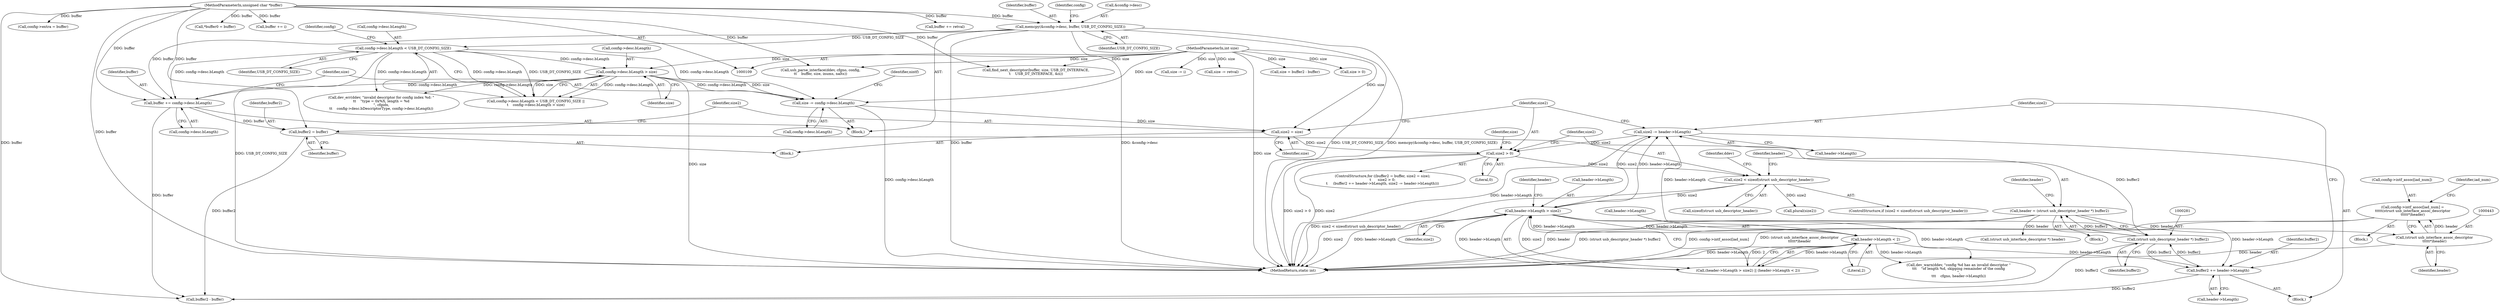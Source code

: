 digraph "0_linux_bd7a3fe770ebd8391d1c7d072ff88e9e76d063eb@array" {
"1000436" [label="(Call,config->intf_assoc[iad_num] =\n\t\t\t\t\t(struct usb_interface_assoc_descriptor\n\t\t\t\t\t*)header)"];
"1000442" [label="(Call,(struct usb_interface_assoc_descriptor\n\t\t\t\t\t*)header)"];
"1000278" [label="(Call,header = (struct usb_descriptor_header *) buffer2)"];
"1000280" [label="(Call,(struct usb_descriptor_header *) buffer2)"];
"1000253" [label="(Call,buffer2 += header->bLength)"];
"1000285" [label="(Call,header->bLength > size2)"];
"1000290" [label="(Call,header->bLength < 2)"];
"1000265" [label="(Call,size2 < sizeof(struct usb_descriptor_header))"];
"1000249" [label="(Call,size2 > 0)"];
"1000258" [label="(Call,size2 -= header->bLength)"];
"1000246" [label="(Call,size2 = size)"];
"1000208" [label="(Call,size -= config->desc.bLength)"];
"1000169" [label="(Call,config->desc.bLength > size)"];
"1000162" [label="(Call,config->desc.bLength < USB_DT_CONFIG_SIZE)"];
"1000145" [label="(Call,memcpy(&config->desc, buffer, USB_DT_CONFIG_SIZE))"];
"1000113" [label="(MethodParameterIn,unsigned char *buffer)"];
"1000114" [label="(MethodParameterIn,int size)"];
"1000243" [label="(Call,buffer2 = buffer)"];
"1000201" [label="(Call,buffer += config->desc.bLength)"];
"1000649" [label="(Call,size -= i)"];
"1000162" [label="(Call,config->desc.bLength < USB_DT_CONFIG_SIZE)"];
"1000202" [label="(Identifier,buffer)"];
"1000287" [label="(Identifier,header)"];
"1000254" [label="(Identifier,buffer2)"];
"1000243" [label="(Call,buffer2 = buffer)"];
"1000210" [label="(Call,config->desc.bLength)"];
"1000157" [label="(Identifier,config)"];
"1000296" [label="(Call,dev_warn(ddev, \"config %d has an invalid descriptor \"\n\t\t\t    \"of length %d, skipping remainder of the config\n\",\n\t\t\t    cfgno, header->bLength))"];
"1000242" [label="(Block,)"];
"1000255" [label="(Call,header->bLength)"];
"1000260" [label="(Call,header->bLength)"];
"1000267" [label="(Call,sizeof(struct usb_descriptor_header))"];
"1000172" [label="(Identifier,config)"];
"1000244" [label="(Identifier,buffer2)"];
"1000203" [label="(Call,config->desc.bLength)"];
"1000251" [label="(Literal,0)"];
"1000168" [label="(Identifier,USB_DT_CONFIG_SIZE)"];
"1000248" [label="(Identifier,size)"];
"1000124" [label="(Call,*buffer0 = buffer)"];
"1000258" [label="(Call,size2 -= header->bLength)"];
"1000146" [label="(Call,&config->desc)"];
"1000435" [label="(Block,)"];
"1000676" [label="(Call,size -= retval)"];
"1000241" [label="(ControlStructure,for ((buffer2 = buffer, size2 = size);\n\t      size2 > 0;\n\t     (buffer2 += header->bLength, size2 -= header->bLength)))"];
"1000175" [label="(Identifier,size)"];
"1000292" [label="(Identifier,header)"];
"1000266" [label="(Identifier,size2)"];
"1000275" [label="(Call,plural(size2))"];
"1000284" [label="(Call,(header->bLength > size2) || (header->bLength < 2))"];
"1000161" [label="(Call,config->desc.bLength < USB_DT_CONFIG_SIZE ||\n\t    config->desc.bLength > size)"];
"1000170" [label="(Call,config->desc.bLength)"];
"1000115" [label="(Block,)"];
"1000646" [label="(Call,buffer += i)"];
"1000286" [label="(Call,header->bLength)"];
"1000673" [label="(Call,buffer += retval)"];
"1000437" [label="(Call,config->intf_assoc[iad_num])"];
"1000113" [label="(MethodParameterIn,unsigned char *buffer)"];
"1000259" [label="(Identifier,size2)"];
"1000315" [label="(Call,(struct usb_interface_descriptor *) header)"];
"1000169" [label="(Call,config->desc.bLength > size)"];
"1000280" [label="(Call,(struct usb_descriptor_header *) buffer2)"];
"1000290" [label="(Call,header->bLength < 2)"];
"1000150" [label="(Identifier,buffer)"];
"1000436" [label="(Call,config->intf_assoc[iad_num] =\n\t\t\t\t\t(struct usb_interface_assoc_descriptor\n\t\t\t\t\t*)header)"];
"1000252" [label="(Block,)"];
"1000265" [label="(Call,size2 < sizeof(struct usb_descriptor_header))"];
"1000289" [label="(Identifier,size2)"];
"1000151" [label="(Identifier,USB_DT_CONFIG_SIZE)"];
"1000294" [label="(Literal,2)"];
"1000446" [label="(Identifier,iad_num)"];
"1000177" [label="(Call,dev_err(ddev, \"invalid descriptor for config index %d: \"\n\t\t    \"type = 0x%X, length = %d\n\", cfgidx,\n\t\t    config->desc.bDescriptorType, config->desc.bLength))"];
"1000245" [label="(Identifier,buffer)"];
"1000249" [label="(Call,size2 > 0)"];
"1000444" [label="(Identifier,header)"];
"1000278" [label="(Call,header = (struct usb_descriptor_header *) buffer2)"];
"1000469" [label="(Call,buffer2 - buffer)"];
"1000279" [label="(Identifier,header)"];
"1000271" [label="(Identifier,ddev)"];
"1000209" [label="(Identifier,size)"];
"1000246" [label="(Call,size2 = size)"];
"1000145" [label="(Call,memcpy(&config->desc, buffer, USB_DT_CONFIG_SIZE))"];
"1000285" [label="(Call,header->bLength > size2)"];
"1000250" [label="(Identifier,size2)"];
"1000201" [label="(Call,buffer += config->desc.bLength)"];
"1000467" [label="(Call,size = buffer2 - buffer)"];
"1000253" [label="(Call,buffer2 += header->bLength)"];
"1000616" [label="(Call,config->extra = buffer)"];
"1000291" [label="(Call,header->bLength)"];
"1000659" [label="(Call,usb_parse_interface(ddev, cfgno, config,\n\t\t    buffer, size, inums, nalts))"];
"1000208" [label="(Call,size -= config->desc.bLength)"];
"1000442" [label="(Call,(struct usb_interface_assoc_descriptor\n\t\t\t\t\t*)header)"];
"1000282" [label="(Identifier,buffer2)"];
"1000216" [label="(Identifier,nintf)"];
"1000114" [label="(MethodParameterIn,int size)"];
"1000264" [label="(ControlStructure,if (size2 < sizeof(struct usb_descriptor_header)))"];
"1000163" [label="(Call,config->desc.bLength)"];
"1000247" [label="(Identifier,size2)"];
"1000468" [label="(Identifier,size)"];
"1000623" [label="(Call,find_next_descriptor(buffer, size, USB_DT_INTERFACE,\n\t    USB_DT_INTERFACE, &n))"];
"1000263" [label="(Block,)"];
"1000749" [label="(MethodReturn,static int)"];
"1000653" [label="(Call,size > 0)"];
"1000436" -> "1000435"  [label="AST: "];
"1000436" -> "1000442"  [label="CFG: "];
"1000437" -> "1000436"  [label="AST: "];
"1000442" -> "1000436"  [label="AST: "];
"1000446" -> "1000436"  [label="CFG: "];
"1000436" -> "1000749"  [label="DDG: (struct usb_interface_assoc_descriptor\n\t\t\t\t\t*)header"];
"1000436" -> "1000749"  [label="DDG: config->intf_assoc[iad_num]"];
"1000442" -> "1000436"  [label="DDG: header"];
"1000442" -> "1000444"  [label="CFG: "];
"1000443" -> "1000442"  [label="AST: "];
"1000444" -> "1000442"  [label="AST: "];
"1000442" -> "1000749"  [label="DDG: header"];
"1000278" -> "1000442"  [label="DDG: header"];
"1000278" -> "1000263"  [label="AST: "];
"1000278" -> "1000280"  [label="CFG: "];
"1000279" -> "1000278"  [label="AST: "];
"1000280" -> "1000278"  [label="AST: "];
"1000287" -> "1000278"  [label="CFG: "];
"1000278" -> "1000749"  [label="DDG: (struct usb_descriptor_header *) buffer2"];
"1000278" -> "1000749"  [label="DDG: header"];
"1000280" -> "1000278"  [label="DDG: buffer2"];
"1000278" -> "1000315"  [label="DDG: header"];
"1000280" -> "1000282"  [label="CFG: "];
"1000281" -> "1000280"  [label="AST: "];
"1000282" -> "1000280"  [label="AST: "];
"1000280" -> "1000253"  [label="DDG: buffer2"];
"1000253" -> "1000280"  [label="DDG: buffer2"];
"1000243" -> "1000280"  [label="DDG: buffer2"];
"1000280" -> "1000469"  [label="DDG: buffer2"];
"1000253" -> "1000252"  [label="AST: "];
"1000253" -> "1000255"  [label="CFG: "];
"1000254" -> "1000253"  [label="AST: "];
"1000255" -> "1000253"  [label="AST: "];
"1000259" -> "1000253"  [label="CFG: "];
"1000285" -> "1000253"  [label="DDG: header->bLength"];
"1000290" -> "1000253"  [label="DDG: header->bLength"];
"1000253" -> "1000469"  [label="DDG: buffer2"];
"1000285" -> "1000284"  [label="AST: "];
"1000285" -> "1000289"  [label="CFG: "];
"1000286" -> "1000285"  [label="AST: "];
"1000289" -> "1000285"  [label="AST: "];
"1000292" -> "1000285"  [label="CFG: "];
"1000284" -> "1000285"  [label="CFG: "];
"1000285" -> "1000749"  [label="DDG: header->bLength"];
"1000285" -> "1000749"  [label="DDG: size2"];
"1000285" -> "1000258"  [label="DDG: header->bLength"];
"1000285" -> "1000258"  [label="DDG: size2"];
"1000285" -> "1000284"  [label="DDG: header->bLength"];
"1000285" -> "1000284"  [label="DDG: size2"];
"1000290" -> "1000285"  [label="DDG: header->bLength"];
"1000265" -> "1000285"  [label="DDG: size2"];
"1000285" -> "1000290"  [label="DDG: header->bLength"];
"1000285" -> "1000296"  [label="DDG: header->bLength"];
"1000290" -> "1000284"  [label="AST: "];
"1000290" -> "1000294"  [label="CFG: "];
"1000291" -> "1000290"  [label="AST: "];
"1000294" -> "1000290"  [label="AST: "];
"1000284" -> "1000290"  [label="CFG: "];
"1000290" -> "1000749"  [label="DDG: header->bLength"];
"1000290" -> "1000258"  [label="DDG: header->bLength"];
"1000290" -> "1000284"  [label="DDG: header->bLength"];
"1000290" -> "1000284"  [label="DDG: 2"];
"1000290" -> "1000296"  [label="DDG: header->bLength"];
"1000265" -> "1000264"  [label="AST: "];
"1000265" -> "1000267"  [label="CFG: "];
"1000266" -> "1000265"  [label="AST: "];
"1000267" -> "1000265"  [label="AST: "];
"1000271" -> "1000265"  [label="CFG: "];
"1000279" -> "1000265"  [label="CFG: "];
"1000265" -> "1000749"  [label="DDG: size2 < sizeof(struct usb_descriptor_header)"];
"1000249" -> "1000265"  [label="DDG: size2"];
"1000265" -> "1000275"  [label="DDG: size2"];
"1000249" -> "1000241"  [label="AST: "];
"1000249" -> "1000251"  [label="CFG: "];
"1000250" -> "1000249"  [label="AST: "];
"1000251" -> "1000249"  [label="AST: "];
"1000266" -> "1000249"  [label="CFG: "];
"1000468" -> "1000249"  [label="CFG: "];
"1000249" -> "1000749"  [label="DDG: size2"];
"1000249" -> "1000749"  [label="DDG: size2 > 0"];
"1000258" -> "1000249"  [label="DDG: size2"];
"1000246" -> "1000249"  [label="DDG: size2"];
"1000258" -> "1000252"  [label="AST: "];
"1000258" -> "1000260"  [label="CFG: "];
"1000259" -> "1000258"  [label="AST: "];
"1000260" -> "1000258"  [label="AST: "];
"1000250" -> "1000258"  [label="CFG: "];
"1000258" -> "1000749"  [label="DDG: header->bLength"];
"1000246" -> "1000242"  [label="AST: "];
"1000246" -> "1000248"  [label="CFG: "];
"1000247" -> "1000246"  [label="AST: "];
"1000248" -> "1000246"  [label="AST: "];
"1000250" -> "1000246"  [label="CFG: "];
"1000208" -> "1000246"  [label="DDG: size"];
"1000114" -> "1000246"  [label="DDG: size"];
"1000208" -> "1000115"  [label="AST: "];
"1000208" -> "1000210"  [label="CFG: "];
"1000209" -> "1000208"  [label="AST: "];
"1000210" -> "1000208"  [label="AST: "];
"1000216" -> "1000208"  [label="CFG: "];
"1000208" -> "1000749"  [label="DDG: config->desc.bLength"];
"1000169" -> "1000208"  [label="DDG: config->desc.bLength"];
"1000169" -> "1000208"  [label="DDG: size"];
"1000162" -> "1000208"  [label="DDG: config->desc.bLength"];
"1000114" -> "1000208"  [label="DDG: size"];
"1000169" -> "1000161"  [label="AST: "];
"1000169" -> "1000175"  [label="CFG: "];
"1000170" -> "1000169"  [label="AST: "];
"1000175" -> "1000169"  [label="AST: "];
"1000161" -> "1000169"  [label="CFG: "];
"1000169" -> "1000749"  [label="DDG: size"];
"1000169" -> "1000161"  [label="DDG: config->desc.bLength"];
"1000169" -> "1000161"  [label="DDG: size"];
"1000162" -> "1000169"  [label="DDG: config->desc.bLength"];
"1000114" -> "1000169"  [label="DDG: size"];
"1000169" -> "1000177"  [label="DDG: config->desc.bLength"];
"1000169" -> "1000201"  [label="DDG: config->desc.bLength"];
"1000162" -> "1000161"  [label="AST: "];
"1000162" -> "1000168"  [label="CFG: "];
"1000163" -> "1000162"  [label="AST: "];
"1000168" -> "1000162"  [label="AST: "];
"1000172" -> "1000162"  [label="CFG: "];
"1000161" -> "1000162"  [label="CFG: "];
"1000162" -> "1000749"  [label="DDG: USB_DT_CONFIG_SIZE"];
"1000162" -> "1000161"  [label="DDG: config->desc.bLength"];
"1000162" -> "1000161"  [label="DDG: USB_DT_CONFIG_SIZE"];
"1000145" -> "1000162"  [label="DDG: USB_DT_CONFIG_SIZE"];
"1000162" -> "1000177"  [label="DDG: config->desc.bLength"];
"1000162" -> "1000201"  [label="DDG: config->desc.bLength"];
"1000145" -> "1000115"  [label="AST: "];
"1000145" -> "1000151"  [label="CFG: "];
"1000146" -> "1000145"  [label="AST: "];
"1000150" -> "1000145"  [label="AST: "];
"1000151" -> "1000145"  [label="AST: "];
"1000157" -> "1000145"  [label="CFG: "];
"1000145" -> "1000749"  [label="DDG: USB_DT_CONFIG_SIZE"];
"1000145" -> "1000749"  [label="DDG: memcpy(&config->desc, buffer, USB_DT_CONFIG_SIZE)"];
"1000145" -> "1000749"  [label="DDG: buffer"];
"1000145" -> "1000749"  [label="DDG: &config->desc"];
"1000113" -> "1000145"  [label="DDG: buffer"];
"1000145" -> "1000201"  [label="DDG: buffer"];
"1000113" -> "1000109"  [label="AST: "];
"1000113" -> "1000749"  [label="DDG: buffer"];
"1000113" -> "1000124"  [label="DDG: buffer"];
"1000113" -> "1000201"  [label="DDG: buffer"];
"1000113" -> "1000243"  [label="DDG: buffer"];
"1000113" -> "1000469"  [label="DDG: buffer"];
"1000113" -> "1000616"  [label="DDG: buffer"];
"1000113" -> "1000623"  [label="DDG: buffer"];
"1000113" -> "1000646"  [label="DDG: buffer"];
"1000113" -> "1000659"  [label="DDG: buffer"];
"1000113" -> "1000673"  [label="DDG: buffer"];
"1000114" -> "1000109"  [label="AST: "];
"1000114" -> "1000749"  [label="DDG: size"];
"1000114" -> "1000467"  [label="DDG: size"];
"1000114" -> "1000623"  [label="DDG: size"];
"1000114" -> "1000649"  [label="DDG: size"];
"1000114" -> "1000653"  [label="DDG: size"];
"1000114" -> "1000659"  [label="DDG: size"];
"1000114" -> "1000676"  [label="DDG: size"];
"1000243" -> "1000242"  [label="AST: "];
"1000243" -> "1000245"  [label="CFG: "];
"1000244" -> "1000243"  [label="AST: "];
"1000245" -> "1000243"  [label="AST: "];
"1000247" -> "1000243"  [label="CFG: "];
"1000201" -> "1000243"  [label="DDG: buffer"];
"1000243" -> "1000469"  [label="DDG: buffer2"];
"1000201" -> "1000115"  [label="AST: "];
"1000201" -> "1000203"  [label="CFG: "];
"1000202" -> "1000201"  [label="AST: "];
"1000203" -> "1000201"  [label="AST: "];
"1000209" -> "1000201"  [label="CFG: "];
"1000201" -> "1000469"  [label="DDG: buffer"];
}
